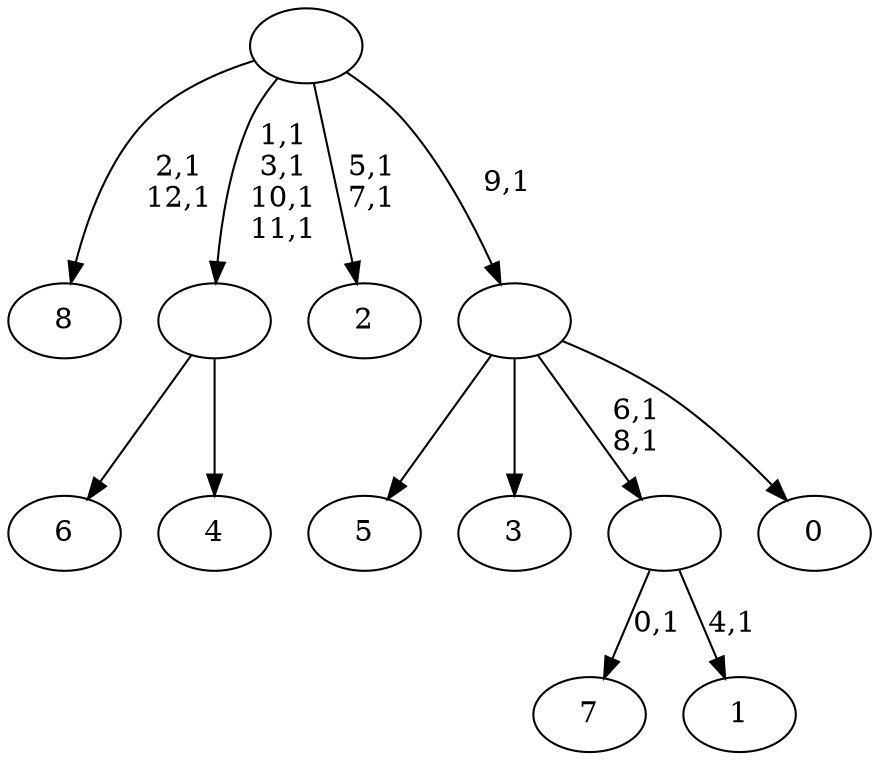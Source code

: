 digraph T {
	22 [label="8"]
	19 [label="7"]
	17 [label="6"]
	16 [label="5"]
	15 [label="4"]
	14 [label=""]
	10 [label="3"]
	9 [label="2"]
	6 [label="1"]
	4 [label=""]
	2 [label="0"]
	1 [label=""]
	0 [label=""]
	14 -> 17 [label=""]
	14 -> 15 [label=""]
	4 -> 6 [label="4,1"]
	4 -> 19 [label="0,1"]
	1 -> 4 [label="6,1\n8,1"]
	1 -> 16 [label=""]
	1 -> 10 [label=""]
	1 -> 2 [label=""]
	0 -> 9 [label="5,1\n7,1"]
	0 -> 14 [label="1,1\n3,1\n10,1\n11,1"]
	0 -> 22 [label="2,1\n12,1"]
	0 -> 1 [label="9,1"]
}

